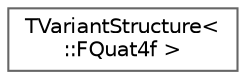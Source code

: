 digraph "Graphical Class Hierarchy"
{
 // INTERACTIVE_SVG=YES
 // LATEX_PDF_SIZE
  bgcolor="transparent";
  edge [fontname=Helvetica,fontsize=10,labelfontname=Helvetica,labelfontsize=10];
  node [fontname=Helvetica,fontsize=10,shape=box,height=0.2,width=0.4];
  rankdir="LR";
  Node0 [id="Node000000",label="TVariantStructure\<\l::FQuat4f \>",height=0.2,width=0.4,color="grey40", fillcolor="white", style="filled",URL="$d8/d65/structTVariantStructure_3_1_1FQuat4f_01_4.html",tooltip=" "];
}
